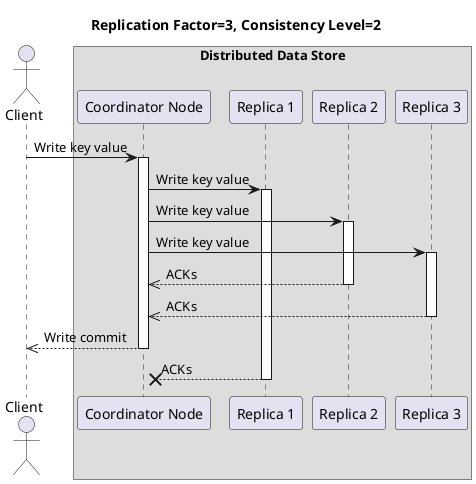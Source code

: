 @startuml
title Replication Factor=3, Consistency Level=2

actor Client as C
box "Distributed Data Store"
participant "Coordinator Node" as CN
participant "Replica 1" as N1
participant "Replica 2" as N2
participant "Replica 3" as N3
end box

C -> CN : Write key value
activate CN
CN -> N1 : Write key value
activate N1
CN -> N2 : Write key value
activate N2
CN -> N3 : Write key value
activate N3
N2 -->> CN : ACKs
deactivate N2
N3 -->> CN : ACKs
deactivate N3
CN -->> C : Write commit
deactivate CN
N1 -->>x CN : ACKs
deactivate N1

@enduml